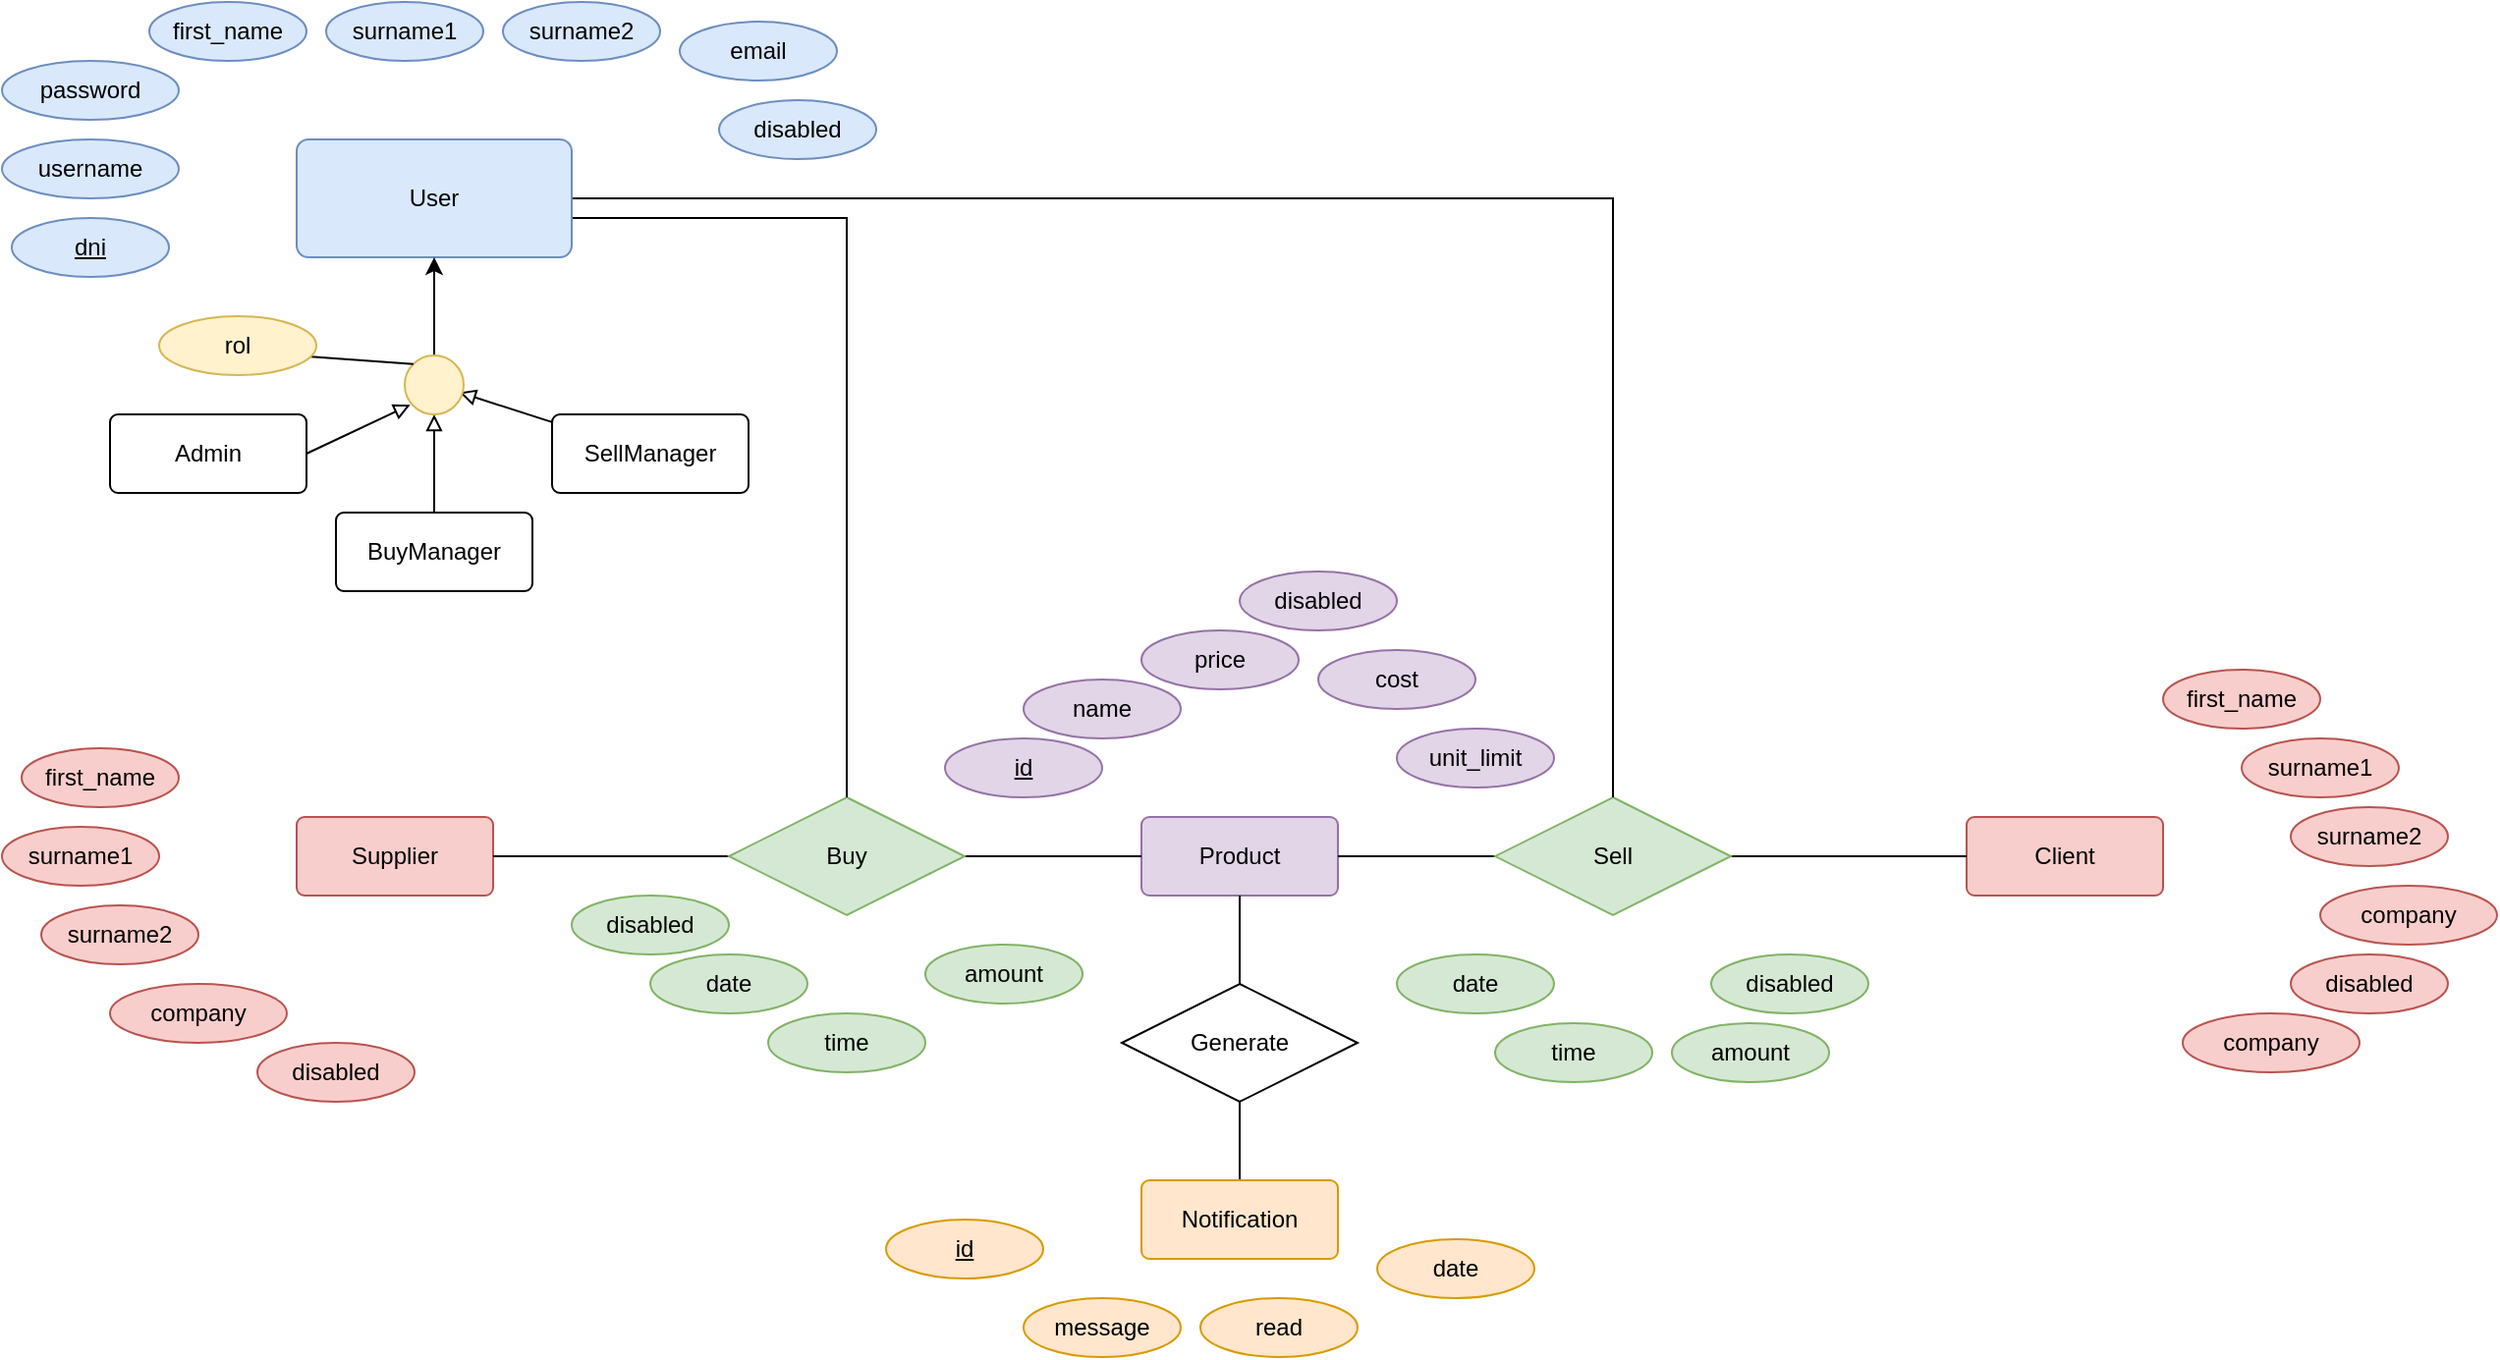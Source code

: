 <mxfile version="23.1.5" type="device">
  <diagram id="R2lEEEUBdFMjLlhIrx00" name="Page-1">
    <mxGraphModel dx="1434" dy="833" grid="1" gridSize="10" guides="1" tooltips="1" connect="1" arrows="1" fold="1" page="1" pageScale="1.2" pageWidth="1100" pageHeight="850" math="0" shadow="0" extFonts="Permanent Marker^https://fonts.googleapis.com/css?family=Permanent+Marker">
      <root>
        <mxCell id="0" />
        <mxCell id="1" parent="0" />
        <mxCell id="RoXNrOe5Jz51w63c7MEY-2" value="Product" style="rounded=1;arcSize=10;whiteSpace=wrap;html=1;align=center;fillColor=#e1d5e7;strokeColor=#9673a6;" parent="1" vertex="1">
          <mxGeometry x="640" y="465" width="100" height="40" as="geometry" />
        </mxCell>
        <mxCell id="RoXNrOe5Jz51w63c7MEY-3" value="Supplier" style="rounded=1;arcSize=10;whiteSpace=wrap;html=1;align=center;fillColor=#f8cecc;strokeColor=#b85450;" parent="1" vertex="1">
          <mxGeometry x="210" y="465" width="100" height="40" as="geometry" />
        </mxCell>
        <mxCell id="RoXNrOe5Jz51w63c7MEY-4" value="Client" style="rounded=1;arcSize=10;whiteSpace=wrap;html=1;align=center;fillColor=#f8cecc;strokeColor=#b85450;" parent="1" vertex="1">
          <mxGeometry x="1060" y="465" width="100" height="40" as="geometry" />
        </mxCell>
        <mxCell id="RoXNrOe5Jz51w63c7MEY-6" style="edgeStyle=orthogonalEdgeStyle;rounded=0;orthogonalLoop=1;jettySize=auto;html=1;entryX=0;entryY=0.5;entryDx=0;entryDy=0;endArrow=none;endFill=0;" parent="1" source="RoXNrOe5Jz51w63c7MEY-5" target="RoXNrOe5Jz51w63c7MEY-2" edge="1">
          <mxGeometry relative="1" as="geometry" />
        </mxCell>
        <mxCell id="RoXNrOe5Jz51w63c7MEY-7" style="edgeStyle=orthogonalEdgeStyle;rounded=0;orthogonalLoop=1;jettySize=auto;html=1;entryX=1;entryY=0.5;entryDx=0;entryDy=0;endArrow=none;endFill=0;" parent="1" source="RoXNrOe5Jz51w63c7MEY-5" target="RoXNrOe5Jz51w63c7MEY-3" edge="1">
          <mxGeometry relative="1" as="geometry" />
        </mxCell>
        <mxCell id="RoXNrOe5Jz51w63c7MEY-5" value="Buy" style="shape=rhombus;perimeter=rhombusPerimeter;whiteSpace=wrap;html=1;align=center;fillColor=#d5e8d4;strokeColor=#82b366;" parent="1" vertex="1">
          <mxGeometry x="430" y="455" width="120" height="60" as="geometry" />
        </mxCell>
        <mxCell id="RoXNrOe5Jz51w63c7MEY-9" style="edgeStyle=orthogonalEdgeStyle;rounded=0;orthogonalLoop=1;jettySize=auto;html=1;endArrow=none;endFill=0;" parent="1" source="RoXNrOe5Jz51w63c7MEY-8" target="RoXNrOe5Jz51w63c7MEY-2" edge="1">
          <mxGeometry relative="1" as="geometry" />
        </mxCell>
        <mxCell id="RoXNrOe5Jz51w63c7MEY-10" style="edgeStyle=orthogonalEdgeStyle;rounded=0;orthogonalLoop=1;jettySize=auto;html=1;entryX=0;entryY=0.5;entryDx=0;entryDy=0;endArrow=none;endFill=0;" parent="1" source="RoXNrOe5Jz51w63c7MEY-8" target="RoXNrOe5Jz51w63c7MEY-4" edge="1">
          <mxGeometry relative="1" as="geometry" />
        </mxCell>
        <mxCell id="RoXNrOe5Jz51w63c7MEY-8" value="Sell" style="shape=rhombus;perimeter=rhombusPerimeter;whiteSpace=wrap;html=1;align=center;fillColor=#d5e8d4;strokeColor=#82b366;" parent="1" vertex="1">
          <mxGeometry x="820" y="455" width="120" height="60" as="geometry" />
        </mxCell>
        <mxCell id="XdMGsmdt1H_Z6t9Y7cT0-46" style="edgeStyle=orthogonalEdgeStyle;rounded=0;orthogonalLoop=1;jettySize=auto;html=1;entryX=0.5;entryY=0;entryDx=0;entryDy=0;endArrow=none;endFill=0;" edge="1" parent="1" source="RoXNrOe5Jz51w63c7MEY-11" target="RoXNrOe5Jz51w63c7MEY-5">
          <mxGeometry relative="1" as="geometry">
            <Array as="points">
              <mxPoint x="490" y="160" />
            </Array>
          </mxGeometry>
        </mxCell>
        <mxCell id="XdMGsmdt1H_Z6t9Y7cT0-47" style="edgeStyle=orthogonalEdgeStyle;rounded=0;orthogonalLoop=1;jettySize=auto;html=1;entryX=0.5;entryY=0;entryDx=0;entryDy=0;endArrow=none;endFill=0;" edge="1" parent="1" source="RoXNrOe5Jz51w63c7MEY-11" target="RoXNrOe5Jz51w63c7MEY-8">
          <mxGeometry relative="1" as="geometry" />
        </mxCell>
        <mxCell id="RoXNrOe5Jz51w63c7MEY-11" value="User" style="rounded=1;arcSize=10;whiteSpace=wrap;html=1;align=center;fillColor=#dae8fc;strokeColor=#6c8ebf;" parent="1" vertex="1">
          <mxGeometry x="210" y="120" width="140" height="60" as="geometry" />
        </mxCell>
        <mxCell id="RoXNrOe5Jz51w63c7MEY-12" value="Admin" style="rounded=1;arcSize=10;whiteSpace=wrap;html=1;align=center;" parent="1" vertex="1">
          <mxGeometry x="115" y="260" width="100" height="40" as="geometry" />
        </mxCell>
        <mxCell id="RoXNrOe5Jz51w63c7MEY-28" style="rounded=0;orthogonalLoop=1;jettySize=auto;html=1;entryX=0.5;entryY=1;entryDx=0;entryDy=0;endArrow=block;endFill=0;" parent="1" source="RoXNrOe5Jz51w63c7MEY-13" target="RoXNrOe5Jz51w63c7MEY-25" edge="1">
          <mxGeometry relative="1" as="geometry" />
        </mxCell>
        <mxCell id="RoXNrOe5Jz51w63c7MEY-13" value="BuyManager" style="rounded=1;arcSize=10;whiteSpace=wrap;html=1;align=center;" parent="1" vertex="1">
          <mxGeometry x="230" y="310" width="100" height="40" as="geometry" />
        </mxCell>
        <mxCell id="RoXNrOe5Jz51w63c7MEY-29" style="rounded=0;orthogonalLoop=1;jettySize=auto;html=1;entryX=0.927;entryY=0.626;entryDx=0;entryDy=0;endArrow=block;endFill=0;entryPerimeter=0;" parent="1" source="RoXNrOe5Jz51w63c7MEY-14" target="RoXNrOe5Jz51w63c7MEY-25" edge="1">
          <mxGeometry relative="1" as="geometry" />
        </mxCell>
        <mxCell id="RoXNrOe5Jz51w63c7MEY-14" value="SellManager" style="rounded=1;arcSize=10;whiteSpace=wrap;html=1;align=center;" parent="1" vertex="1">
          <mxGeometry x="340" y="260" width="100" height="40" as="geometry" />
        </mxCell>
        <mxCell id="RoXNrOe5Jz51w63c7MEY-19" value="&lt;u&gt;dni&lt;/u&gt;" style="ellipse;whiteSpace=wrap;html=1;align=center;fillColor=#dae8fc;strokeColor=#6c8ebf;" parent="1" vertex="1">
          <mxGeometry x="65" y="160" width="80" height="30" as="geometry" />
        </mxCell>
        <mxCell id="RoXNrOe5Jz51w63c7MEY-20" value="username" style="ellipse;whiteSpace=wrap;html=1;align=center;fillColor=#dae8fc;strokeColor=#6c8ebf;" parent="1" vertex="1">
          <mxGeometry x="60" y="120" width="90" height="30" as="geometry" />
        </mxCell>
        <mxCell id="RoXNrOe5Jz51w63c7MEY-21" value="first_name" style="ellipse;whiteSpace=wrap;html=1;align=center;fillColor=#dae8fc;strokeColor=#6c8ebf;" parent="1" vertex="1">
          <mxGeometry x="135" y="50" width="80" height="30" as="geometry" />
        </mxCell>
        <mxCell id="RoXNrOe5Jz51w63c7MEY-22" value="surname1" style="ellipse;whiteSpace=wrap;html=1;align=center;fillColor=#dae8fc;strokeColor=#6c8ebf;" parent="1" vertex="1">
          <mxGeometry x="225" y="50" width="80" height="30" as="geometry" />
        </mxCell>
        <mxCell id="RoXNrOe5Jz51w63c7MEY-23" value="surname2" style="ellipse;whiteSpace=wrap;html=1;align=center;fillColor=#dae8fc;strokeColor=#6c8ebf;" parent="1" vertex="1">
          <mxGeometry x="315" y="50" width="80" height="30" as="geometry" />
        </mxCell>
        <mxCell id="RoXNrOe5Jz51w63c7MEY-24" value="email" style="ellipse;whiteSpace=wrap;html=1;align=center;fillColor=#dae8fc;strokeColor=#6c8ebf;" parent="1" vertex="1">
          <mxGeometry x="405" y="60" width="80" height="30" as="geometry" />
        </mxCell>
        <mxCell id="RoXNrOe5Jz51w63c7MEY-26" style="edgeStyle=orthogonalEdgeStyle;rounded=0;orthogonalLoop=1;jettySize=auto;html=1;entryX=0.5;entryY=1;entryDx=0;entryDy=0;" parent="1" source="RoXNrOe5Jz51w63c7MEY-25" target="RoXNrOe5Jz51w63c7MEY-11" edge="1">
          <mxGeometry relative="1" as="geometry" />
        </mxCell>
        <mxCell id="RoXNrOe5Jz51w63c7MEY-25" value="" style="ellipse;whiteSpace=wrap;html=1;fillColor=#fff2cc;strokeColor=#d6b656;" parent="1" vertex="1">
          <mxGeometry x="265" y="230" width="30" height="30" as="geometry" />
        </mxCell>
        <mxCell id="RoXNrOe5Jz51w63c7MEY-27" style="rounded=0;orthogonalLoop=1;jettySize=auto;html=1;entryX=0.094;entryY=0.836;entryDx=0;entryDy=0;entryPerimeter=0;endArrow=block;endFill=0;exitX=1;exitY=0.5;exitDx=0;exitDy=0;" parent="1" source="RoXNrOe5Jz51w63c7MEY-12" target="RoXNrOe5Jz51w63c7MEY-25" edge="1">
          <mxGeometry relative="1" as="geometry">
            <mxPoint x="205" y="280.937" as="sourcePoint" />
          </mxGeometry>
        </mxCell>
        <mxCell id="RoXNrOe5Jz51w63c7MEY-37" style="edgeStyle=orthogonalEdgeStyle;rounded=0;orthogonalLoop=1;jettySize=auto;html=1;endArrow=none;endFill=0;" parent="1" source="RoXNrOe5Jz51w63c7MEY-33" target="RoXNrOe5Jz51w63c7MEY-34" edge="1">
          <mxGeometry relative="1" as="geometry" />
        </mxCell>
        <mxCell id="RoXNrOe5Jz51w63c7MEY-33" value="Notification" style="rounded=1;arcSize=10;whiteSpace=wrap;html=1;align=center;fillColor=#ffe6cc;strokeColor=#d79b00;" parent="1" vertex="1">
          <mxGeometry x="640" y="650" width="100" height="40" as="geometry" />
        </mxCell>
        <mxCell id="RoXNrOe5Jz51w63c7MEY-36" style="edgeStyle=orthogonalEdgeStyle;rounded=0;orthogonalLoop=1;jettySize=auto;html=1;entryX=0.5;entryY=1;entryDx=0;entryDy=0;endArrow=none;endFill=0;" parent="1" source="RoXNrOe5Jz51w63c7MEY-34" target="RoXNrOe5Jz51w63c7MEY-2" edge="1">
          <mxGeometry relative="1" as="geometry" />
        </mxCell>
        <mxCell id="RoXNrOe5Jz51w63c7MEY-34" value="Generate" style="shape=rhombus;perimeter=rhombusPerimeter;whiteSpace=wrap;html=1;align=center;" parent="1" vertex="1">
          <mxGeometry x="630" y="550" width="120" height="60" as="geometry" />
        </mxCell>
        <mxCell id="RoXNrOe5Jz51w63c7MEY-38" value="read" style="ellipse;whiteSpace=wrap;html=1;align=center;fillColor=#ffe6cc;strokeColor=#d79b00;" parent="1" vertex="1">
          <mxGeometry x="670" y="710" width="80" height="30" as="geometry" />
        </mxCell>
        <mxCell id="RoXNrOe5Jz51w63c7MEY-39" value="company" style="ellipse;whiteSpace=wrap;html=1;align=center;fillColor=#f8cecc;strokeColor=#b85450;" parent="1" vertex="1">
          <mxGeometry x="115" y="550" width="90" height="30" as="geometry" />
        </mxCell>
        <mxCell id="RoXNrOe5Jz51w63c7MEY-40" value="company" style="ellipse;whiteSpace=wrap;html=1;align=center;fillColor=#f8cecc;strokeColor=#b85450;" parent="1" vertex="1">
          <mxGeometry x="1170" y="565" width="90" height="30" as="geometry" />
        </mxCell>
        <mxCell id="XdMGsmdt1H_Z6t9Y7cT0-2" style="rounded=0;orthogonalLoop=1;jettySize=auto;html=1;exitX=0;exitY=0.5;exitDx=0;exitDy=0;entryX=0;entryY=0;entryDx=0;entryDy=0;endArrow=none;endFill=0;" edge="1" parent="1" source="XdMGsmdt1H_Z6t9Y7cT0-1" target="RoXNrOe5Jz51w63c7MEY-25">
          <mxGeometry relative="1" as="geometry" />
        </mxCell>
        <mxCell id="XdMGsmdt1H_Z6t9Y7cT0-1" value="rol" style="ellipse;whiteSpace=wrap;html=1;align=center;fillColor=#fff2cc;strokeColor=#d6b656;" vertex="1" parent="1">
          <mxGeometry x="140" y="210" width="80" height="30" as="geometry" />
        </mxCell>
        <mxCell id="XdMGsmdt1H_Z6t9Y7cT0-3" value="password" style="ellipse;whiteSpace=wrap;html=1;align=center;fillColor=#dae8fc;strokeColor=#6c8ebf;" vertex="1" parent="1">
          <mxGeometry x="60" y="80" width="90" height="30" as="geometry" />
        </mxCell>
        <mxCell id="XdMGsmdt1H_Z6t9Y7cT0-4" value="disabled" style="ellipse;whiteSpace=wrap;html=1;align=center;fillColor=#dae8fc;strokeColor=#6c8ebf;" vertex="1" parent="1">
          <mxGeometry x="425" y="100" width="80" height="30" as="geometry" />
        </mxCell>
        <mxCell id="XdMGsmdt1H_Z6t9Y7cT0-15" value="date" style="ellipse;whiteSpace=wrap;html=1;align=center;fillColor=#d5e8d4;strokeColor=#82b366;" vertex="1" parent="1">
          <mxGeometry x="390" y="535" width="80" height="30" as="geometry" />
        </mxCell>
        <mxCell id="XdMGsmdt1H_Z6t9Y7cT0-16" value="time" style="ellipse;whiteSpace=wrap;html=1;align=center;fillColor=#d5e8d4;strokeColor=#82b366;" vertex="1" parent="1">
          <mxGeometry x="450" y="565" width="80" height="30" as="geometry" />
        </mxCell>
        <mxCell id="XdMGsmdt1H_Z6t9Y7cT0-17" value="date" style="ellipse;whiteSpace=wrap;html=1;align=center;fillColor=#d5e8d4;strokeColor=#82b366;" vertex="1" parent="1">
          <mxGeometry x="770" y="535" width="80" height="30" as="geometry" />
        </mxCell>
        <mxCell id="XdMGsmdt1H_Z6t9Y7cT0-18" value="time" style="ellipse;whiteSpace=wrap;html=1;align=center;fillColor=#d5e8d4;strokeColor=#82b366;" vertex="1" parent="1">
          <mxGeometry x="820" y="570" width="80" height="30" as="geometry" />
        </mxCell>
        <mxCell id="XdMGsmdt1H_Z6t9Y7cT0-19" value="amount" style="ellipse;whiteSpace=wrap;html=1;align=center;fillColor=#d5e8d4;strokeColor=#82b366;" vertex="1" parent="1">
          <mxGeometry x="530" y="530" width="80" height="30" as="geometry" />
        </mxCell>
        <mxCell id="XdMGsmdt1H_Z6t9Y7cT0-20" value="amount" style="ellipse;whiteSpace=wrap;html=1;align=center;fillColor=#d5e8d4;strokeColor=#82b366;" vertex="1" parent="1">
          <mxGeometry x="910" y="570" width="80" height="30" as="geometry" />
        </mxCell>
        <mxCell id="XdMGsmdt1H_Z6t9Y7cT0-22" value="name" style="ellipse;whiteSpace=wrap;html=1;align=center;fillColor=#e1d5e7;strokeColor=#9673a6;" vertex="1" parent="1">
          <mxGeometry x="580" y="395" width="80" height="30" as="geometry" />
        </mxCell>
        <mxCell id="XdMGsmdt1H_Z6t9Y7cT0-23" value="&lt;u&gt;id&lt;/u&gt;" style="ellipse;whiteSpace=wrap;html=1;align=center;fillColor=#e1d5e7;strokeColor=#9673a6;" vertex="1" parent="1">
          <mxGeometry x="540" y="425" width="80" height="30" as="geometry" />
        </mxCell>
        <mxCell id="XdMGsmdt1H_Z6t9Y7cT0-24" value="price" style="ellipse;whiteSpace=wrap;html=1;align=center;fillColor=#e1d5e7;strokeColor=#9673a6;" vertex="1" parent="1">
          <mxGeometry x="640" y="370" width="80" height="30" as="geometry" />
        </mxCell>
        <mxCell id="XdMGsmdt1H_Z6t9Y7cT0-25" value="cost" style="ellipse;whiteSpace=wrap;html=1;align=center;fillColor=#e1d5e7;strokeColor=#9673a6;" vertex="1" parent="1">
          <mxGeometry x="730" y="380" width="80" height="30" as="geometry" />
        </mxCell>
        <mxCell id="XdMGsmdt1H_Z6t9Y7cT0-26" value="unit_limit" style="ellipse;whiteSpace=wrap;html=1;align=center;fillColor=#e1d5e7;strokeColor=#9673a6;" vertex="1" parent="1">
          <mxGeometry x="770" y="420" width="80" height="30" as="geometry" />
        </mxCell>
        <mxCell id="XdMGsmdt1H_Z6t9Y7cT0-27" value="first_name" style="ellipse;whiteSpace=wrap;html=1;align=center;fillColor=#f8cecc;strokeColor=#b85450;" vertex="1" parent="1">
          <mxGeometry x="70" y="430" width="80" height="30" as="geometry" />
        </mxCell>
        <mxCell id="XdMGsmdt1H_Z6t9Y7cT0-28" value="surname1" style="ellipse;whiteSpace=wrap;html=1;align=center;fillColor=#f8cecc;strokeColor=#b85450;" vertex="1" parent="1">
          <mxGeometry x="60" y="470" width="80" height="30" as="geometry" />
        </mxCell>
        <mxCell id="XdMGsmdt1H_Z6t9Y7cT0-29" value="surname2" style="ellipse;whiteSpace=wrap;html=1;align=center;fillColor=#f8cecc;strokeColor=#b85450;" vertex="1" parent="1">
          <mxGeometry x="80" y="510" width="80" height="30" as="geometry" />
        </mxCell>
        <mxCell id="XdMGsmdt1H_Z6t9Y7cT0-30" value="disabled" style="ellipse;whiteSpace=wrap;html=1;align=center;fillColor=#f8cecc;strokeColor=#b85450;" vertex="1" parent="1">
          <mxGeometry x="190" y="580" width="80" height="30" as="geometry" />
        </mxCell>
        <mxCell id="XdMGsmdt1H_Z6t9Y7cT0-31" value="disabled" style="ellipse;whiteSpace=wrap;html=1;align=center;fillColor=#d5e8d4;strokeColor=#82b366;" vertex="1" parent="1">
          <mxGeometry x="350" y="505" width="80" height="30" as="geometry" />
        </mxCell>
        <mxCell id="XdMGsmdt1H_Z6t9Y7cT0-32" value="disabled" style="ellipse;whiteSpace=wrap;html=1;align=center;fillColor=#e1d5e7;strokeColor=#9673a6;" vertex="1" parent="1">
          <mxGeometry x="690" y="340" width="80" height="30" as="geometry" />
        </mxCell>
        <mxCell id="XdMGsmdt1H_Z6t9Y7cT0-33" value="disabled" style="ellipse;whiteSpace=wrap;html=1;align=center;fillColor=#d5e8d4;strokeColor=#82b366;" vertex="1" parent="1">
          <mxGeometry x="930" y="535" width="80" height="30" as="geometry" />
        </mxCell>
        <mxCell id="XdMGsmdt1H_Z6t9Y7cT0-34" value="company" style="ellipse;whiteSpace=wrap;html=1;align=center;fillColor=#f8cecc;strokeColor=#b85450;" vertex="1" parent="1">
          <mxGeometry x="1240" y="500" width="90" height="30" as="geometry" />
        </mxCell>
        <mxCell id="XdMGsmdt1H_Z6t9Y7cT0-35" value="first_name" style="ellipse;whiteSpace=wrap;html=1;align=center;fillColor=#f8cecc;strokeColor=#b85450;" vertex="1" parent="1">
          <mxGeometry x="1160" y="390" width="80" height="30" as="geometry" />
        </mxCell>
        <mxCell id="XdMGsmdt1H_Z6t9Y7cT0-36" value="surname1" style="ellipse;whiteSpace=wrap;html=1;align=center;fillColor=#f8cecc;strokeColor=#b85450;" vertex="1" parent="1">
          <mxGeometry x="1200" y="425" width="80" height="30" as="geometry" />
        </mxCell>
        <mxCell id="XdMGsmdt1H_Z6t9Y7cT0-37" value="surname2" style="ellipse;whiteSpace=wrap;html=1;align=center;fillColor=#f8cecc;strokeColor=#b85450;" vertex="1" parent="1">
          <mxGeometry x="1225" y="460" width="80" height="30" as="geometry" />
        </mxCell>
        <mxCell id="XdMGsmdt1H_Z6t9Y7cT0-38" value="disabled" style="ellipse;whiteSpace=wrap;html=1;align=center;fillColor=#f8cecc;strokeColor=#b85450;" vertex="1" parent="1">
          <mxGeometry x="1225" y="535" width="80" height="30" as="geometry" />
        </mxCell>
        <mxCell id="XdMGsmdt1H_Z6t9Y7cT0-39" value="message" style="ellipse;whiteSpace=wrap;html=1;align=center;fillColor=#ffe6cc;strokeColor=#d79b00;" vertex="1" parent="1">
          <mxGeometry x="580" y="710" width="80" height="30" as="geometry" />
        </mxCell>
        <mxCell id="XdMGsmdt1H_Z6t9Y7cT0-40" value="&lt;u&gt;id&lt;/u&gt;" style="ellipse;whiteSpace=wrap;html=1;align=center;fillColor=#ffe6cc;strokeColor=#d79b00;" vertex="1" parent="1">
          <mxGeometry x="510" y="670" width="80" height="30" as="geometry" />
        </mxCell>
        <mxCell id="XdMGsmdt1H_Z6t9Y7cT0-41" value="date" style="ellipse;whiteSpace=wrap;html=1;align=center;fillColor=#ffe6cc;strokeColor=#d79b00;" vertex="1" parent="1">
          <mxGeometry x="760" y="680" width="80" height="30" as="geometry" />
        </mxCell>
      </root>
    </mxGraphModel>
  </diagram>
</mxfile>
